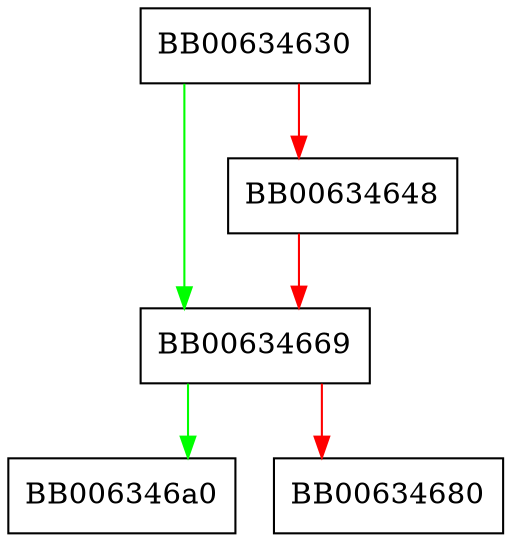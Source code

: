 digraph RSA_blinding_on {
  node [shape="box"];
  graph [splines=ortho];
  BB00634630 -> BB00634669 [color="green"];
  BB00634630 -> BB00634648 [color="red"];
  BB00634648 -> BB00634669 [color="red"];
  BB00634669 -> BB006346a0 [color="green"];
  BB00634669 -> BB00634680 [color="red"];
}
